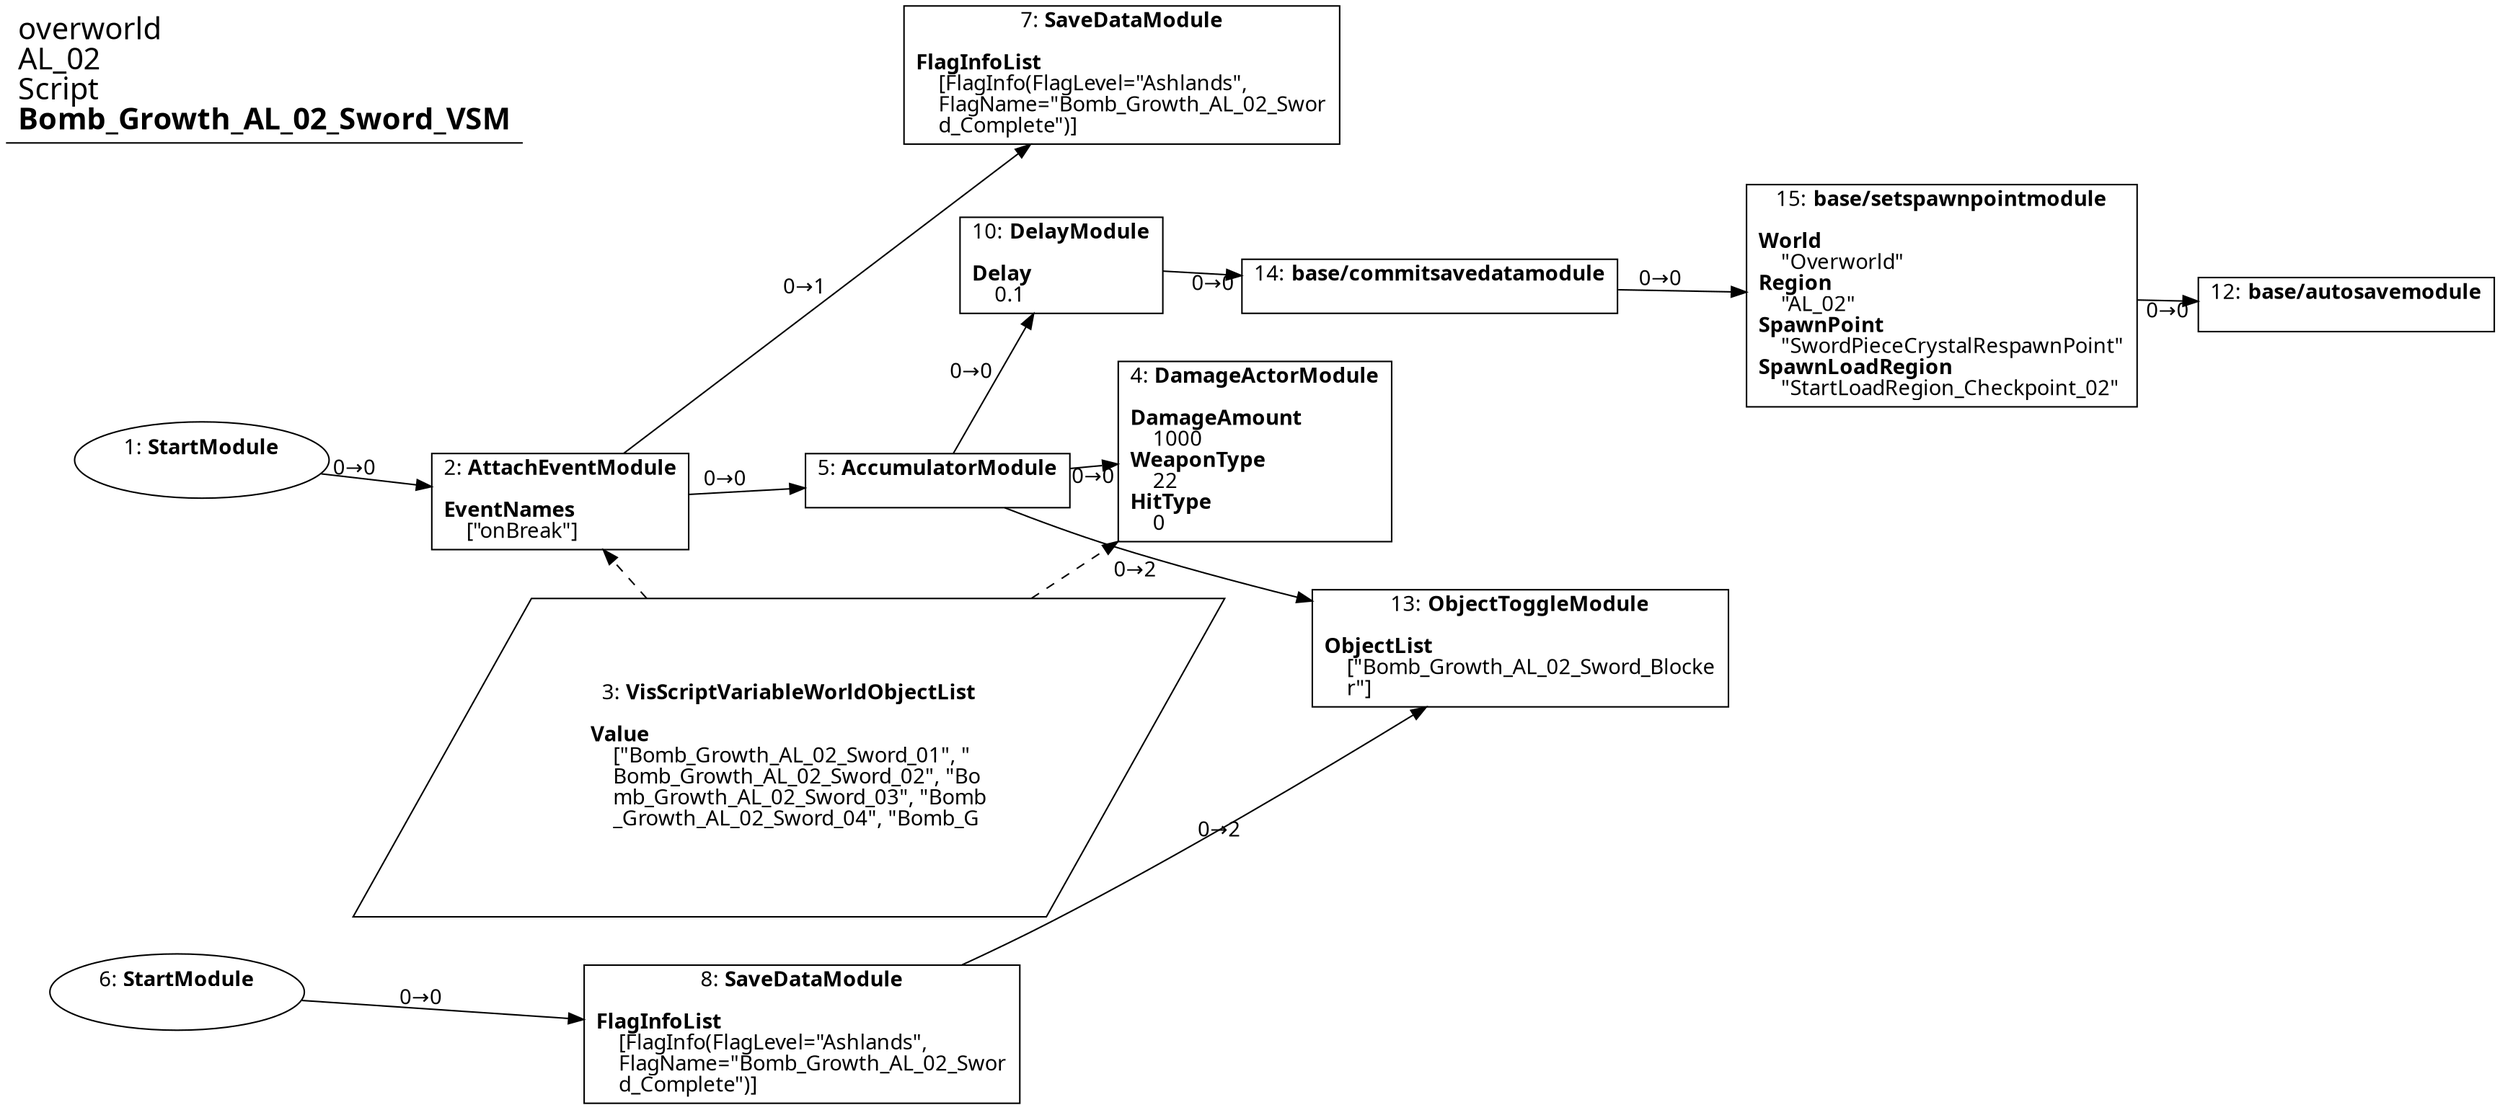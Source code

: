 digraph {
    layout = fdp;
    overlap = prism;
    sep = "+16";
    splines = spline;

    node [ shape = box ];

    graph [ fontname = "Segoe UI" ];
    node [ fontname = "Segoe UI" ];
    edge [ fontname = "Segoe UI" ];

    1 [ label = <1: <b>StartModule</b><br/><br/>> ];
    1 [ shape = oval ]
    1 [ pos = "0.010000001,-0.312!" ];
    1 -> 2 [ label = "0→0" ];

    2 [ label = <2: <b>AttachEventModule</b><br/><br/><b>EventNames</b><br align="left"/>    [&quot;onBreak&quot;]<br align="left"/>> ];
    2 [ pos = "0.24000001,-0.312!" ];
    2 -> 5 [ label = "0→0" ];
    2 -> 7 [ label = "0→1" ];
    3 -> 2 [ style = dashed ];

    3 [ label = <3: <b>VisScriptVariableWorldObjectList</b><br/><br/><b>Value</b><br align="left"/>    [&quot;Bomb_Growth_AL_02_Sword_01&quot;, &quot;<br align="left"/>    Bomb_Growth_AL_02_Sword_02&quot;, &quot;Bo<br align="left"/>    mb_Growth_AL_02_Sword_03&quot;, &quot;Bomb<br align="left"/>    _Growth_AL_02_Sword_04&quot;, &quot;Bomb_G<br align="left"/>> ];
    3 [ shape = parallelogram ]
    3 [ pos = "0.36,-0.53400004!" ];

    4 [ label = <4: <b>DamageActorModule</b><br/><br/><b>DamageAmount</b><br align="left"/>    1000<br align="left"/><b>WeaponType</b><br align="left"/>    22<br align="left"/><b>HitType</b><br align="left"/>    0<br align="left"/>> ];
    4 [ pos = "0.67700005,-0.312!" ];
    3 -> 4 [ style = dashed ];

    5 [ label = <5: <b>AccumulatorModule</b><br/><br/>> ];
    5 [ pos = "0.42600003,-0.312!" ];
    5 -> 4 [ label = "0→0" ];
    5 -> 10 [ label = "0→0" ];
    5 -> 13 [ label = "0→2" ];

    6 [ label = <6: <b>StartModule</b><br/><br/>> ];
    6 [ shape = oval ]
    6 [ pos = "0.13800001,-0.609!" ];
    6 -> 8 [ label = "0→0" ];

    7 [ label = <7: <b>SaveDataModule</b><br/><br/><b>FlagInfoList</b><br align="left"/>    [FlagInfo(FlagLevel=&quot;Ashlands&quot;, <br align="left"/>    FlagName=&quot;Bomb_Growth_AL_02_Swor<br align="left"/>    d_Complete&quot;)]<br align="left"/>> ];
    7 [ pos = "0.68,-0.011000001!" ];

    8 [ label = <8: <b>SaveDataModule</b><br/><br/><b>FlagInfoList</b><br align="left"/>    [FlagInfo(FlagLevel=&quot;Ashlands&quot;, <br align="left"/>    FlagName=&quot;Bomb_Growth_AL_02_Swor<br align="left"/>    d_Complete&quot;)]<br align="left"/>> ];
    8 [ pos = "0.363,-0.609!" ];
    8 -> 13 [ label = "0→2" ];

    10 [ label = <10: <b>DelayModule</b><br/><br/><b>Delay</b><br align="left"/>    0.1<br align="left"/>> ];
    10 [ pos = "0.679,-0.15100001!" ];
    10 -> 14 [ label = "0→0" ];

    12 [ label = <12: <b>base/autosavemodule</b><br/><br/>> ];
    12 [ pos = "1.3030001,-0.15100001!" ];

    13 [ label = <13: <b>ObjectToggleModule</b><br/><br/><b>ObjectList</b><br align="left"/>    [&quot;Bomb_Growth_AL_02_Sword_Blocke<br align="left"/>    r&quot;]<br align="left"/>> ];
    13 [ pos = "0.674,-0.46100003!" ];

    14 [ label = <14: <b>base/commitsavedatamodule</b><br/><br/>> ];
    14 [ pos = "0.85800004,-0.15100001!" ];
    14 -> 15 [ label = "0→0" ];

    15 [ label = <15: <b>base/setspawnpointmodule</b><br/><br/><b>World</b><br align="left"/>    &quot;Overworld&quot;<br align="left"/><b>Region</b><br align="left"/>    &quot;AL_02&quot;<br align="left"/><b>SpawnPoint</b><br align="left"/>    &quot;SwordPieceCrystalRespawnPoint&quot;<br align="left"/><b>SpawnLoadRegion</b><br align="left"/>    &quot;StartLoadRegion_Checkpoint_02&quot;<br align="left"/>> ];
    15 [ pos = "1.09,-0.15100001!" ];
    15 -> 12 [ label = "0→0" ];

    title [ pos = "0.009000001,-0.010000001!" ];
    title [ shape = underline ];
    title [ label = <<font point-size="20">overworld<br align="left"/>AL_02<br align="left"/>Script<br align="left"/><b>Bomb_Growth_AL_02_Sword_VSM</b><br align="left"/></font>> ];
}

